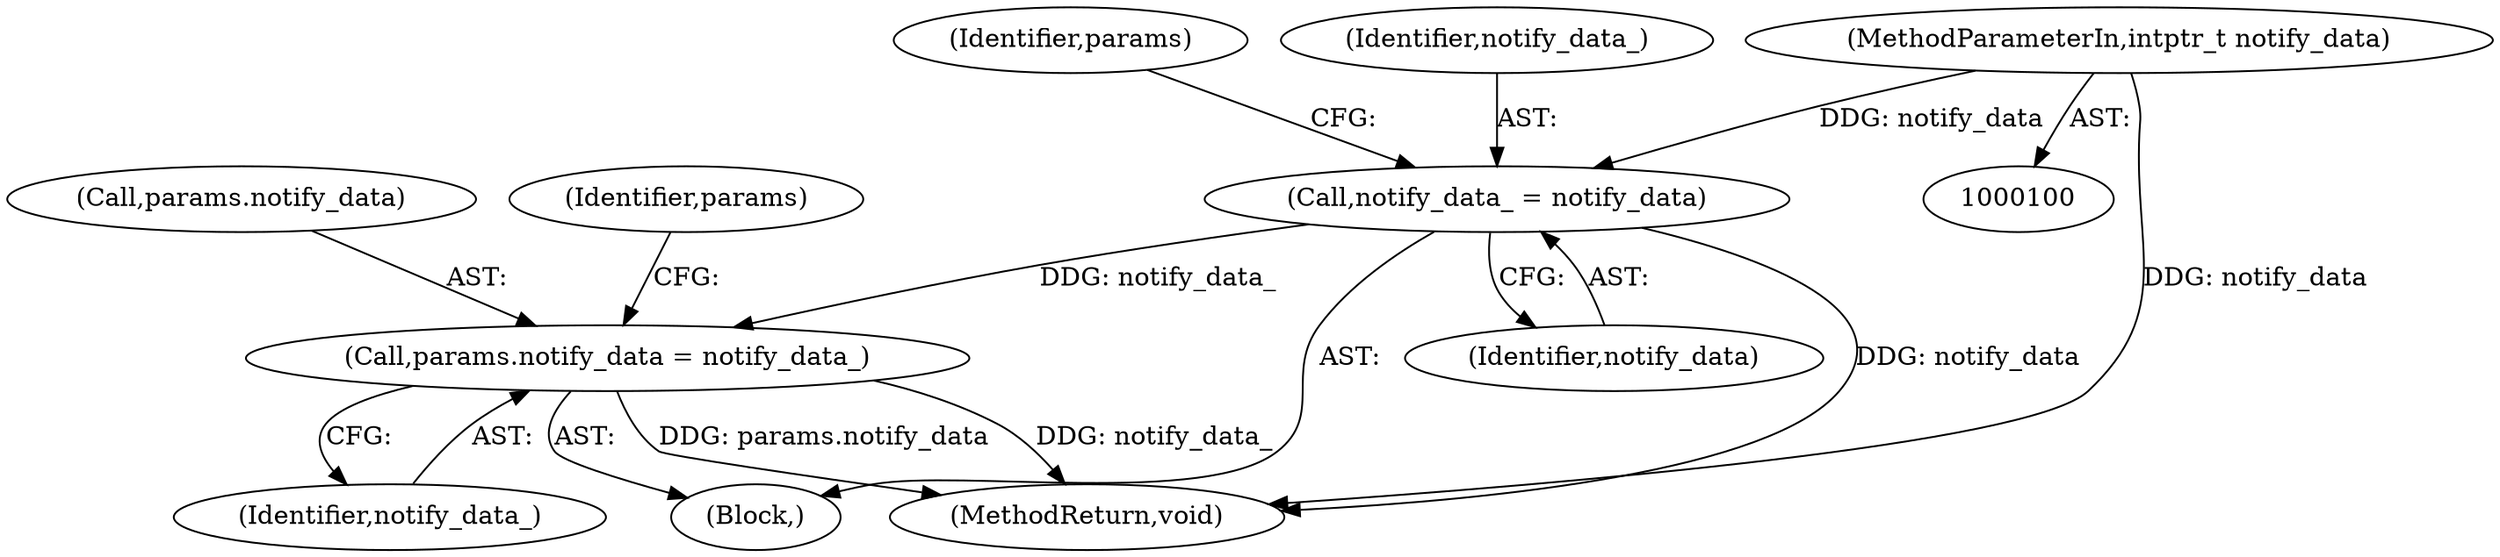 digraph "1_Chrome_ea3d1d84be3d6f97bf50e76511c9e26af6895533_15@del" {
"1000116" [label="(Call,notify_data_ = notify_data)"];
"1000104" [label="(MethodParameterIn,intptr_t notify_data)"];
"1000135" [label="(Call,params.notify_data = notify_data_)"];
"1000122" [label="(Identifier,params)"];
"1000136" [label="(Call,params.notify_data)"];
"1000104" [label="(MethodParameterIn,intptr_t notify_data)"];
"1000135" [label="(Call,params.notify_data = notify_data_)"];
"1000106" [label="(Block,)"];
"1000118" [label="(Identifier,notify_data)"];
"1000153" [label="(MethodReturn,void)"];
"1000139" [label="(Identifier,notify_data_)"];
"1000117" [label="(Identifier,notify_data_)"];
"1000116" [label="(Call,notify_data_ = notify_data)"];
"1000142" [label="(Identifier,params)"];
"1000116" -> "1000106"  [label="AST: "];
"1000116" -> "1000118"  [label="CFG: "];
"1000117" -> "1000116"  [label="AST: "];
"1000118" -> "1000116"  [label="AST: "];
"1000122" -> "1000116"  [label="CFG: "];
"1000116" -> "1000153"  [label="DDG: notify_data"];
"1000104" -> "1000116"  [label="DDG: notify_data"];
"1000116" -> "1000135"  [label="DDG: notify_data_"];
"1000104" -> "1000100"  [label="AST: "];
"1000104" -> "1000153"  [label="DDG: notify_data"];
"1000135" -> "1000106"  [label="AST: "];
"1000135" -> "1000139"  [label="CFG: "];
"1000136" -> "1000135"  [label="AST: "];
"1000139" -> "1000135"  [label="AST: "];
"1000142" -> "1000135"  [label="CFG: "];
"1000135" -> "1000153"  [label="DDG: notify_data_"];
"1000135" -> "1000153"  [label="DDG: params.notify_data"];
}
